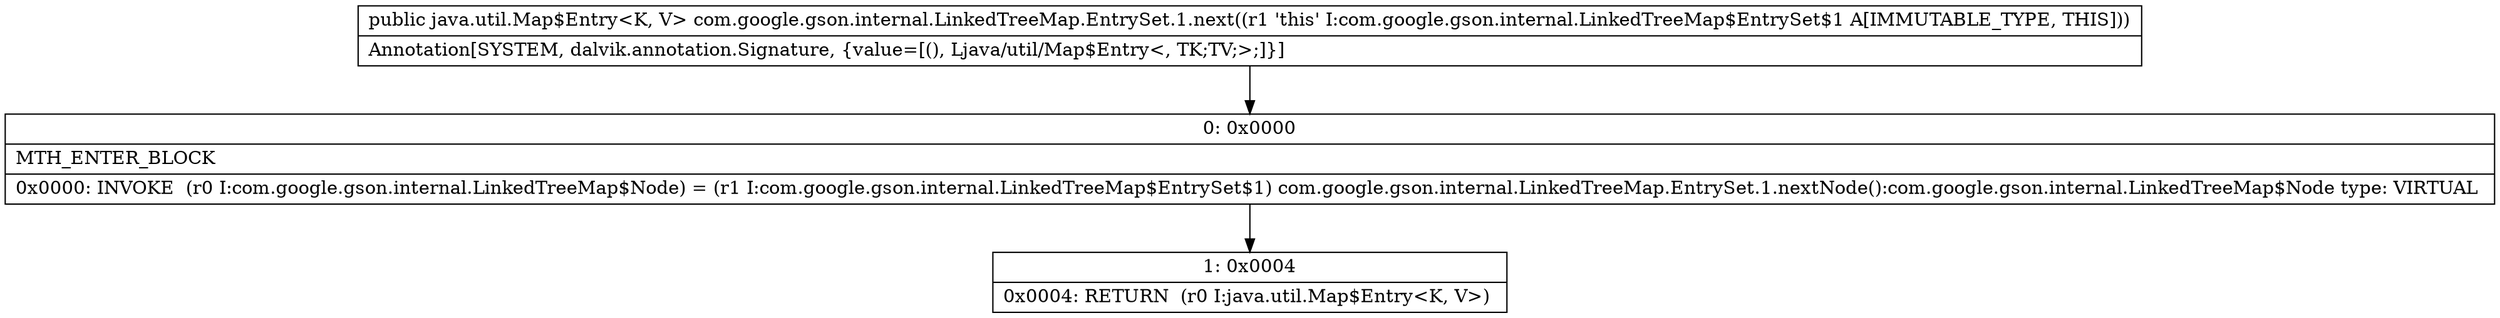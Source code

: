 digraph "CFG forcom.google.gson.internal.LinkedTreeMap.EntrySet.1.next()Ljava\/util\/Map$Entry;" {
Node_0 [shape=record,label="{0\:\ 0x0000|MTH_ENTER_BLOCK\l|0x0000: INVOKE  (r0 I:com.google.gson.internal.LinkedTreeMap$Node) = (r1 I:com.google.gson.internal.LinkedTreeMap$EntrySet$1) com.google.gson.internal.LinkedTreeMap.EntrySet.1.nextNode():com.google.gson.internal.LinkedTreeMap$Node type: VIRTUAL \l}"];
Node_1 [shape=record,label="{1\:\ 0x0004|0x0004: RETURN  (r0 I:java.util.Map$Entry\<K, V\>) \l}"];
MethodNode[shape=record,label="{public java.util.Map$Entry\<K, V\> com.google.gson.internal.LinkedTreeMap.EntrySet.1.next((r1 'this' I:com.google.gson.internal.LinkedTreeMap$EntrySet$1 A[IMMUTABLE_TYPE, THIS]))  | Annotation[SYSTEM, dalvik.annotation.Signature, \{value=[(), Ljava\/util\/Map$Entry\<, TK;TV;\>;]\}]\l}"];
MethodNode -> Node_0;
Node_0 -> Node_1;
}

